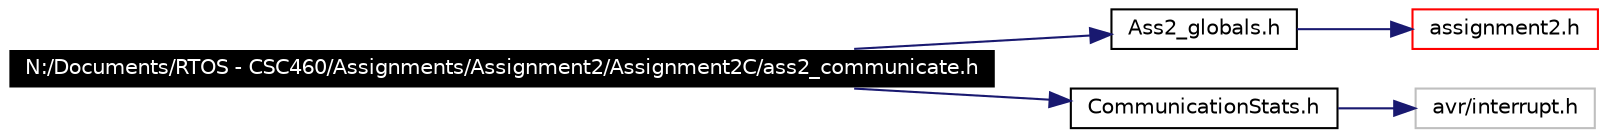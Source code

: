 digraph G
{
  edge [fontname="Helvetica",fontsize=10,labelfontname="Helvetica",labelfontsize=10];
  node [fontname="Helvetica",fontsize=10,shape=record];
  rankdir=LR;
  Node1 [label="N:/Documents/RTOS - CSC460/Assignments/Assignment2/Assignment2C/ass2_communicate.h",height=0.2,width=0.4,color="white", fillcolor="black", style="filled" fontcolor="white"];
  Node1 -> Node2 [color="midnightblue",fontsize=10,style="solid",fontname="Helvetica"];
  Node2 [label="Ass2_globals.h",height=0.2,width=0.4,color="black", fillcolor="white", style="filled",URL="$_ass2__globals_8h.html"];
  Node2 -> Node3 [color="midnightblue",fontsize=10,style="solid",fontname="Helvetica"];
  Node3 [label="assignment2.h",height=0.2,width=0.4,color="red", fillcolor="white", style="filled",URL="$assignment2_8h.html"];
  Node1 -> Node4 [color="midnightblue",fontsize=10,style="solid",fontname="Helvetica"];
  Node4 [label="CommunicationStats.h",height=0.2,width=0.4,color="black", fillcolor="white", style="filled",URL="$_communication_stats_8h.html"];
  Node4 -> Node5 [color="midnightblue",fontsize=10,style="solid",fontname="Helvetica"];
  Node5 [label="avr/interrupt.h",height=0.2,width=0.4,color="grey75", fillcolor="white", style="filled"];
}

